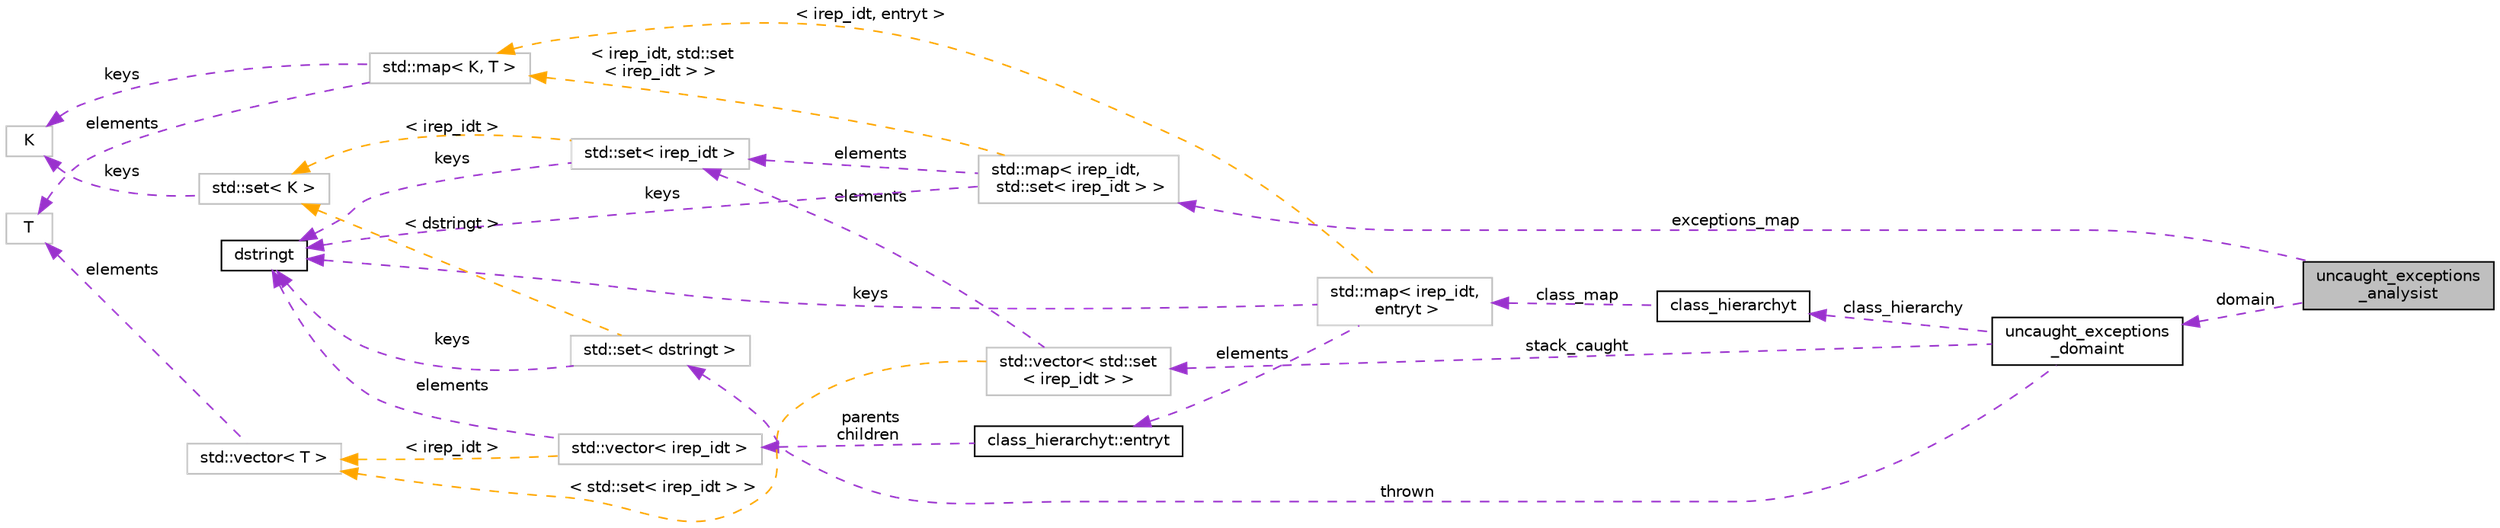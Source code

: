 digraph "uncaught_exceptions_analysist"
{
 // LATEX_PDF_SIZE
  bgcolor="transparent";
  edge [fontname="Helvetica",fontsize="10",labelfontname="Helvetica",labelfontsize="10"];
  node [fontname="Helvetica",fontsize="10",shape=record];
  rankdir="LR";
  Node1 [label="uncaught_exceptions\l_analysist",height=0.2,width=0.4,color="black", fillcolor="grey75", style="filled", fontcolor="black",tooltip="computes in exceptions_map an overapproximation of the exceptions thrown by each method"];
  Node2 -> Node1 [dir="back",color="darkorchid3",fontsize="10",style="dashed",label=" exceptions_map" ,fontname="Helvetica"];
  Node2 [label="std::map\< irep_idt,\l std::set\< irep_idt \> \>",height=0.2,width=0.4,color="grey75",tooltip=" "];
  Node3 -> Node2 [dir="back",color="darkorchid3",fontsize="10",style="dashed",label=" elements" ,fontname="Helvetica"];
  Node3 [label="std::set\< irep_idt \>",height=0.2,width=0.4,color="grey75",tooltip=" "];
  Node4 -> Node3 [dir="back",color="darkorchid3",fontsize="10",style="dashed",label=" keys" ,fontname="Helvetica"];
  Node4 [label="dstringt",height=0.2,width=0.4,color="black",URL="$classdstringt.html",tooltip="dstringt has one field, an unsigned integer no which is an index into a static table of strings."];
  Node5 -> Node3 [dir="back",color="orange",fontsize="10",style="dashed",label=" \< irep_idt \>" ,fontname="Helvetica"];
  Node5 [label="std::set\< K \>",height=0.2,width=0.4,color="grey75",tooltip="STL class."];
  Node6 -> Node5 [dir="back",color="darkorchid3",fontsize="10",style="dashed",label=" keys" ,fontname="Helvetica"];
  Node6 [label="K",height=0.2,width=0.4,color="grey75",tooltip=" "];
  Node4 -> Node2 [dir="back",color="darkorchid3",fontsize="10",style="dashed",label=" keys" ,fontname="Helvetica"];
  Node7 -> Node2 [dir="back",color="orange",fontsize="10",style="dashed",label=" \< irep_idt, std::set\l\< irep_idt \> \>" ,fontname="Helvetica"];
  Node7 [label="std::map\< K, T \>",height=0.2,width=0.4,color="grey75",tooltip="STL class."];
  Node6 -> Node7 [dir="back",color="darkorchid3",fontsize="10",style="dashed",label=" keys" ,fontname="Helvetica"];
  Node8 -> Node7 [dir="back",color="darkorchid3",fontsize="10",style="dashed",label=" elements" ,fontname="Helvetica"];
  Node8 [label="T",height=0.2,width=0.4,color="grey75",tooltip=" "];
  Node9 -> Node1 [dir="back",color="darkorchid3",fontsize="10",style="dashed",label=" domain" ,fontname="Helvetica"];
  Node9 [label="uncaught_exceptions\l_domaint",height=0.2,width=0.4,color="black",URL="$classuncaught__exceptions__domaint.html",tooltip=" "];
  Node10 -> Node9 [dir="back",color="darkorchid3",fontsize="10",style="dashed",label=" class_hierarchy" ,fontname="Helvetica"];
  Node10 [label="class_hierarchyt",height=0.2,width=0.4,color="black",URL="$classclass__hierarchyt.html",tooltip="Non-graph-based representation of the class hierarchy."];
  Node11 -> Node10 [dir="back",color="darkorchid3",fontsize="10",style="dashed",label=" class_map" ,fontname="Helvetica"];
  Node11 [label="std::map\< irep_idt,\l entryt \>",height=0.2,width=0.4,color="grey75",tooltip=" "];
  Node4 -> Node11 [dir="back",color="darkorchid3",fontsize="10",style="dashed",label=" keys" ,fontname="Helvetica"];
  Node12 -> Node11 [dir="back",color="darkorchid3",fontsize="10",style="dashed",label=" elements" ,fontname="Helvetica"];
  Node12 [label="class_hierarchyt::entryt",height=0.2,width=0.4,color="black",URL="$classclass__hierarchyt_1_1entryt.html",tooltip=" "];
  Node13 -> Node12 [dir="back",color="darkorchid3",fontsize="10",style="dashed",label=" parents\nchildren" ,fontname="Helvetica"];
  Node13 [label="std::vector\< irep_idt \>",height=0.2,width=0.4,color="grey75",tooltip=" "];
  Node4 -> Node13 [dir="back",color="darkorchid3",fontsize="10",style="dashed",label=" elements" ,fontname="Helvetica"];
  Node14 -> Node13 [dir="back",color="orange",fontsize="10",style="dashed",label=" \< irep_idt \>" ,fontname="Helvetica"];
  Node14 [label="std::vector\< T \>",height=0.2,width=0.4,color="grey75",tooltip="STL class."];
  Node8 -> Node14 [dir="back",color="darkorchid3",fontsize="10",style="dashed",label=" elements" ,fontname="Helvetica"];
  Node7 -> Node11 [dir="back",color="orange",fontsize="10",style="dashed",label=" \< irep_idt, entryt \>" ,fontname="Helvetica"];
  Node15 -> Node9 [dir="back",color="darkorchid3",fontsize="10",style="dashed",label=" thrown" ,fontname="Helvetica"];
  Node15 [label="std::set\< dstringt \>",height=0.2,width=0.4,color="grey75",tooltip=" "];
  Node4 -> Node15 [dir="back",color="darkorchid3",fontsize="10",style="dashed",label=" keys" ,fontname="Helvetica"];
  Node5 -> Node15 [dir="back",color="orange",fontsize="10",style="dashed",label=" \< dstringt \>" ,fontname="Helvetica"];
  Node16 -> Node9 [dir="back",color="darkorchid3",fontsize="10",style="dashed",label=" stack_caught" ,fontname="Helvetica"];
  Node16 [label="std::vector\< std::set\l\< irep_idt \> \>",height=0.2,width=0.4,color="grey75",tooltip=" "];
  Node3 -> Node16 [dir="back",color="darkorchid3",fontsize="10",style="dashed",label=" elements" ,fontname="Helvetica"];
  Node14 -> Node16 [dir="back",color="orange",fontsize="10",style="dashed",label=" \< std::set\< irep_idt \> \>" ,fontname="Helvetica"];
}
